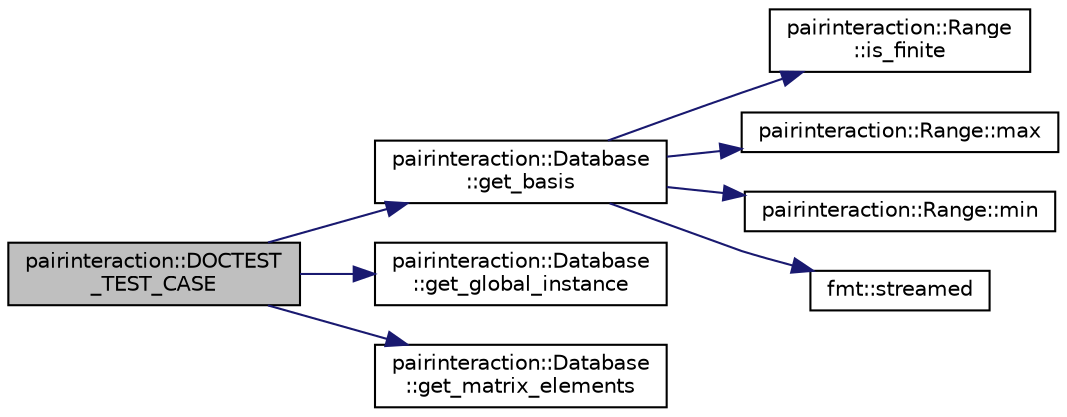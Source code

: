 digraph "pairinteraction::DOCTEST_TEST_CASE"
{
 // INTERACTIVE_SVG=YES
 // LATEX_PDF_SIZE
  bgcolor="transparent";
  edge [fontname="Helvetica",fontsize="10",labelfontname="Helvetica",labelfontsize="10"];
  node [fontname="Helvetica",fontsize="10",shape=record];
  rankdir="LR";
  Node1 [label="pairinteraction::DOCTEST\l_TEST_CASE",height=0.2,width=0.4,color="black", fillcolor="grey75", style="filled", fontcolor="black",tooltip=" "];
  Node1 -> Node2 [color="midnightblue",fontsize="10",style="solid",fontname="Helvetica"];
  Node2 [label="pairinteraction::Database\l::get_basis",height=0.2,width=0.4,color="black",URL="$classpairinteraction_1_1Database.html#a99a6e65fc137c1765303469fc96f6e5b",tooltip=" "];
  Node2 -> Node3 [color="midnightblue",fontsize="10",style="solid",fontname="Helvetica"];
  Node3 [label="pairinteraction::Range\l::is_finite",height=0.2,width=0.4,color="black",URL="$classpairinteraction_1_1Range.html#a31e24f4297d944f45e6d66540133b63c",tooltip=" "];
  Node2 -> Node4 [color="midnightblue",fontsize="10",style="solid",fontname="Helvetica"];
  Node4 [label="pairinteraction::Range::max",height=0.2,width=0.4,color="black",URL="$classpairinteraction_1_1Range.html#aee7bb9e72301cdea7c88889e9c4d615a",tooltip=" "];
  Node2 -> Node5 [color="midnightblue",fontsize="10",style="solid",fontname="Helvetica"];
  Node5 [label="pairinteraction::Range::min",height=0.2,width=0.4,color="black",URL="$classpairinteraction_1_1Range.html#ae9e347eef0927de78dbb9f2333765fd0",tooltip=" "];
  Node2 -> Node6 [color="midnightblue",fontsize="10",style="solid",fontname="Helvetica"];
  Node6 [label="fmt::streamed",height=0.2,width=0.4,color="black",URL="$namespacefmt.html#aae992945c0c3c364b5b8d31d217566ea",tooltip=" "];
  Node1 -> Node7 [color="midnightblue",fontsize="10",style="solid",fontname="Helvetica"];
  Node7 [label="pairinteraction::Database\l::get_global_instance",height=0.2,width=0.4,color="black",URL="$classpairinteraction_1_1Database.html#a35ab4fa9fe9a91d09e7bec512d1acb23",tooltip=" "];
  Node1 -> Node8 [color="midnightblue",fontsize="10",style="solid",fontname="Helvetica"];
  Node8 [label="pairinteraction::Database\l::get_matrix_elements",height=0.2,width=0.4,color="black",URL="$classpairinteraction_1_1Database.html#ad1ad5b2ae637e1f49409ae881219b8aa",tooltip=" "];
}
